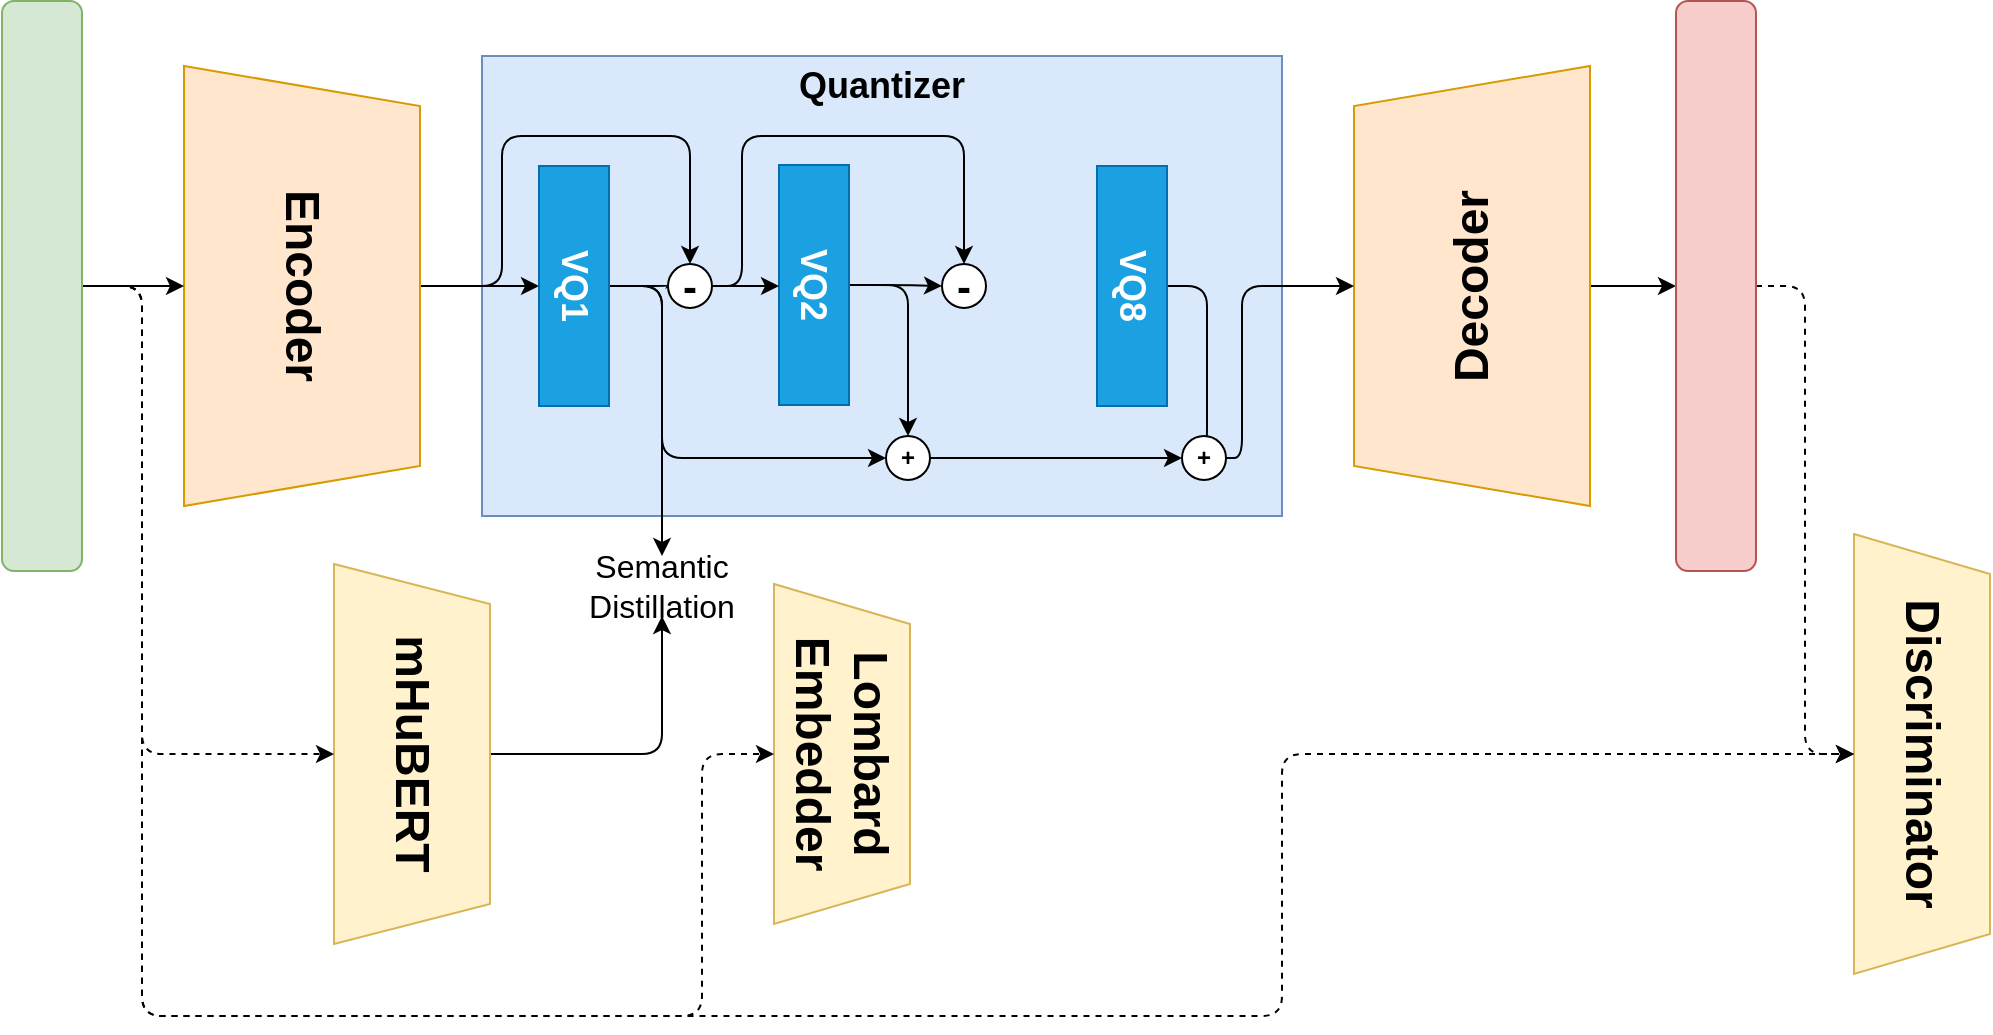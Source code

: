 <mxfile version="26.0.11">
  <diagram name="Page-1" id="NtRInAmk1aR9rPnv3w39">
    <mxGraphModel dx="2389" dy="833" grid="1" gridSize="10" guides="1" tooltips="1" connect="1" arrows="1" fold="1" page="1" pageScale="1" pageWidth="827" pageHeight="1169" math="0" shadow="0">
      <root>
        <mxCell id="0" />
        <mxCell id="1" parent="0" />
        <mxCell id="ek2Kx4IxuASS3qcadk8D-7" value="" style="rounded=0;whiteSpace=wrap;html=1;align=center;fillColor=#dae8fc;strokeColor=#6c8ebf;" vertex="1" parent="1">
          <mxGeometry x="190" y="470" width="400" height="230" as="geometry" />
        </mxCell>
        <mxCell id="ek2Kx4IxuASS3qcadk8D-18" style="edgeStyle=orthogonalEdgeStyle;rounded=1;orthogonalLoop=1;jettySize=auto;html=1;exitX=0.5;exitY=0;exitDx=0;exitDy=0;entryX=0.5;entryY=1;entryDx=0;entryDy=0;" edge="1" parent="1" source="ek2Kx4IxuASS3qcadk8D-6" target="ek2Kx4IxuASS3qcadk8D-12">
          <mxGeometry relative="1" as="geometry" />
        </mxCell>
        <mxCell id="ek2Kx4IxuASS3qcadk8D-62" style="edgeStyle=orthogonalEdgeStyle;rounded=1;orthogonalLoop=1;jettySize=auto;html=1;exitX=0.5;exitY=0;exitDx=0;exitDy=0;entryX=0.5;entryY=0;entryDx=0;entryDy=0;" edge="1" parent="1" source="ek2Kx4IxuASS3qcadk8D-6" target="ek2Kx4IxuASS3qcadk8D-34">
          <mxGeometry relative="1" as="geometry">
            <Array as="points">
              <mxPoint x="200" y="585" />
              <mxPoint x="200" y="510" />
              <mxPoint x="294" y="510" />
            </Array>
          </mxGeometry>
        </mxCell>
        <mxCell id="ek2Kx4IxuASS3qcadk8D-6" value="&lt;h1&gt;Encoder&lt;/h1&gt;" style="shape=trapezoid;perimeter=trapezoidPerimeter;whiteSpace=wrap;html=1;fixedSize=1;rotation=90;fillColor=#ffe6cc;strokeColor=#d79b00;" vertex="1" parent="1">
          <mxGeometry x="-10" y="526" width="220" height="118" as="geometry" />
        </mxCell>
        <mxCell id="ek2Kx4IxuASS3qcadk8D-41" style="edgeStyle=orthogonalEdgeStyle;rounded=1;orthogonalLoop=1;jettySize=auto;html=1;exitX=0.5;exitY=1;exitDx=0;exitDy=0;entryX=0;entryY=0.5;entryDx=0;entryDy=0;" edge="1" parent="1" source="ek2Kx4IxuASS3qcadk8D-8" target="ek2Kx4IxuASS3qcadk8D-23">
          <mxGeometry relative="1" as="geometry" />
        </mxCell>
        <mxCell id="ek2Kx4IxuASS3qcadk8D-8" value="&lt;h1&gt;Decoder&lt;/h1&gt;" style="shape=trapezoid;perimeter=trapezoidPerimeter;whiteSpace=wrap;html=1;fixedSize=1;rotation=-90;fillColor=#ffe6cc;strokeColor=#d79b00;" vertex="1" parent="1">
          <mxGeometry x="575" y="526" width="220" height="118" as="geometry" />
        </mxCell>
        <mxCell id="ek2Kx4IxuASS3qcadk8D-10" value="&lt;h1&gt;Discriminator&lt;/h1&gt;" style="shape=trapezoid;perimeter=trapezoidPerimeter;whiteSpace=wrap;html=1;fixedSize=1;rotation=90;fillColor=#fff2cc;strokeColor=#d6b656;" vertex="1" parent="1">
          <mxGeometry x="800" y="785" width="220" height="68" as="geometry" />
        </mxCell>
        <mxCell id="ek2Kx4IxuASS3qcadk8D-46" style="edgeStyle=orthogonalEdgeStyle;rounded=1;orthogonalLoop=1;jettySize=auto;html=1;exitX=0.5;exitY=0;exitDx=0;exitDy=0;entryX=0;entryY=0;entryDx=0;entryDy=0;" edge="1" parent="1" source="ek2Kx4IxuASS3qcadk8D-12" target="ek2Kx4IxuASS3qcadk8D-34">
          <mxGeometry relative="1" as="geometry" />
        </mxCell>
        <mxCell id="ek2Kx4IxuASS3qcadk8D-57" style="edgeStyle=orthogonalEdgeStyle;rounded=1;orthogonalLoop=1;jettySize=auto;html=1;exitX=0.5;exitY=0;exitDx=0;exitDy=0;entryX=0;entryY=0.5;entryDx=0;entryDy=0;" edge="1" parent="1" source="ek2Kx4IxuASS3qcadk8D-12" target="ek2Kx4IxuASS3qcadk8D-49">
          <mxGeometry relative="1" as="geometry">
            <Array as="points">
              <mxPoint x="280" y="585" />
              <mxPoint x="280" y="671" />
            </Array>
          </mxGeometry>
        </mxCell>
        <mxCell id="ek2Kx4IxuASS3qcadk8D-70" style="edgeStyle=orthogonalEdgeStyle;rounded=1;orthogonalLoop=1;jettySize=auto;html=1;exitX=0.5;exitY=0;exitDx=0;exitDy=0;" edge="1" parent="1" source="ek2Kx4IxuASS3qcadk8D-12" target="ek2Kx4IxuASS3qcadk8D-66">
          <mxGeometry relative="1" as="geometry" />
        </mxCell>
        <mxCell id="ek2Kx4IxuASS3qcadk8D-12" value="&lt;h2&gt;VQ1&lt;/h2&gt;" style="rounded=0;whiteSpace=wrap;html=1;rotation=90;fillColor=#1ba1e2;strokeColor=#006EAF;fontColor=#ffffff;" vertex="1" parent="1">
          <mxGeometry x="176" y="567.5" width="120" height="35" as="geometry" />
        </mxCell>
        <mxCell id="ek2Kx4IxuASS3qcadk8D-53" style="edgeStyle=orthogonalEdgeStyle;rounded=1;orthogonalLoop=1;jettySize=auto;html=1;exitX=0.5;exitY=0;exitDx=0;exitDy=0;entryX=0;entryY=0.5;entryDx=0;entryDy=0;" edge="1" parent="1" source="ek2Kx4IxuASS3qcadk8D-13" target="ek2Kx4IxuASS3qcadk8D-52">
          <mxGeometry relative="1" as="geometry" />
        </mxCell>
        <mxCell id="ek2Kx4IxuASS3qcadk8D-58" style="edgeStyle=orthogonalEdgeStyle;rounded=1;orthogonalLoop=1;jettySize=auto;html=1;exitX=0.5;exitY=0;exitDx=0;exitDy=0;entryX=0.5;entryY=0;entryDx=0;entryDy=0;" edge="1" parent="1" source="ek2Kx4IxuASS3qcadk8D-13" target="ek2Kx4IxuASS3qcadk8D-49">
          <mxGeometry relative="1" as="geometry">
            <Array as="points">
              <mxPoint x="403" y="585" />
            </Array>
          </mxGeometry>
        </mxCell>
        <mxCell id="ek2Kx4IxuASS3qcadk8D-13" value="&lt;h2&gt;VQ2&lt;/h2&gt;" style="rounded=0;whiteSpace=wrap;html=1;rotation=90;fillColor=#1ba1e2;fontColor=#ffffff;strokeColor=#006EAF;" vertex="1" parent="1">
          <mxGeometry x="296" y="567" width="120" height="35" as="geometry" />
        </mxCell>
        <mxCell id="ek2Kx4IxuASS3qcadk8D-60" style="edgeStyle=orthogonalEdgeStyle;rounded=1;orthogonalLoop=1;jettySize=auto;html=1;exitX=0.5;exitY=0;exitDx=0;exitDy=0;entryX=0.5;entryY=0;entryDx=0;entryDy=0;" edge="1" parent="1" source="ek2Kx4IxuASS3qcadk8D-14" target="ek2Kx4IxuASS3qcadk8D-59">
          <mxGeometry relative="1" as="geometry" />
        </mxCell>
        <mxCell id="ek2Kx4IxuASS3qcadk8D-14" value="&lt;h2&gt;VQ8&lt;/h2&gt;" style="rounded=0;whiteSpace=wrap;html=1;rotation=90;fillColor=#1ba1e2;fontColor=#ffffff;strokeColor=#006EAF;" vertex="1" parent="1">
          <mxGeometry x="455" y="567.5" width="120" height="35" as="geometry" />
        </mxCell>
        <mxCell id="ek2Kx4IxuASS3qcadk8D-67" style="edgeStyle=orthogonalEdgeStyle;rounded=1;orthogonalLoop=1;jettySize=auto;html=1;exitX=0.5;exitY=0;exitDx=0;exitDy=0;entryX=0.5;entryY=1;entryDx=0;entryDy=0;" edge="1" parent="1" source="ek2Kx4IxuASS3qcadk8D-15" target="ek2Kx4IxuASS3qcadk8D-66">
          <mxGeometry relative="1" as="geometry" />
        </mxCell>
        <mxCell id="ek2Kx4IxuASS3qcadk8D-15" value="&lt;h1&gt;mHuBERT&lt;/h1&gt;" style="shape=trapezoid;perimeter=trapezoidPerimeter;whiteSpace=wrap;html=1;fixedSize=1;rotation=90;fillColor=#fff2cc;strokeColor=#d6b656;" vertex="1" parent="1">
          <mxGeometry x="60" y="780" width="190" height="78" as="geometry" />
        </mxCell>
        <mxCell id="ek2Kx4IxuASS3qcadk8D-16" value="&lt;h1&gt;Lombard Embedder&lt;br&gt;&lt;/h1&gt;" style="shape=trapezoid;perimeter=trapezoidPerimeter;whiteSpace=wrap;html=1;fixedSize=1;rotation=90;fillColor=#fff2cc;strokeColor=#d6b656;" vertex="1" parent="1">
          <mxGeometry x="285" y="785" width="170" height="68" as="geometry" />
        </mxCell>
        <mxCell id="ek2Kx4IxuASS3qcadk8D-27" style="edgeStyle=orthogonalEdgeStyle;rounded=1;orthogonalLoop=1;jettySize=auto;html=1;exitX=1;exitY=0.5;exitDx=0;exitDy=0;entryX=0.5;entryY=1;entryDx=0;entryDy=0;" edge="1" parent="1" source="ek2Kx4IxuASS3qcadk8D-22" target="ek2Kx4IxuASS3qcadk8D-6">
          <mxGeometry relative="1" as="geometry" />
        </mxCell>
        <mxCell id="ek2Kx4IxuASS3qcadk8D-28" style="edgeStyle=orthogonalEdgeStyle;rounded=1;orthogonalLoop=1;jettySize=auto;html=1;exitX=1;exitY=0.5;exitDx=0;exitDy=0;entryX=0.5;entryY=1;entryDx=0;entryDy=0;dashed=1;" edge="1" parent="1" source="ek2Kx4IxuASS3qcadk8D-22" target="ek2Kx4IxuASS3qcadk8D-15">
          <mxGeometry relative="1" as="geometry">
            <Array as="points">
              <mxPoint x="20" y="585" />
              <mxPoint x="20" y="819" />
            </Array>
          </mxGeometry>
        </mxCell>
        <mxCell id="ek2Kx4IxuASS3qcadk8D-29" style="edgeStyle=orthogonalEdgeStyle;rounded=1;orthogonalLoop=1;jettySize=auto;html=1;exitX=1;exitY=0.5;exitDx=0;exitDy=0;entryX=0.5;entryY=1;entryDx=0;entryDy=0;dashed=1;" edge="1" parent="1" source="ek2Kx4IxuASS3qcadk8D-22" target="ek2Kx4IxuASS3qcadk8D-16">
          <mxGeometry relative="1" as="geometry">
            <Array as="points">
              <mxPoint x="20" y="585" />
              <mxPoint x="20" y="950" />
              <mxPoint x="300" y="950" />
              <mxPoint x="300" y="819" />
            </Array>
          </mxGeometry>
        </mxCell>
        <mxCell id="ek2Kx4IxuASS3qcadk8D-43" style="edgeStyle=orthogonalEdgeStyle;rounded=1;orthogonalLoop=1;jettySize=auto;html=1;exitX=1;exitY=0.5;exitDx=0;exitDy=0;entryX=0.5;entryY=1;entryDx=0;entryDy=0;dashed=1;" edge="1" parent="1" source="ek2Kx4IxuASS3qcadk8D-22" target="ek2Kx4IxuASS3qcadk8D-10">
          <mxGeometry relative="1" as="geometry">
            <Array as="points">
              <mxPoint x="20" y="585" />
              <mxPoint x="20" y="950" />
              <mxPoint x="590" y="950" />
              <mxPoint x="590" y="819" />
            </Array>
          </mxGeometry>
        </mxCell>
        <mxCell id="ek2Kx4IxuASS3qcadk8D-22" value="" style="rounded=1;whiteSpace=wrap;html=1;fillColor=#d5e8d4;strokeColor=#82b366;" vertex="1" parent="1">
          <mxGeometry x="-50" y="442.5" width="40" height="285" as="geometry" />
        </mxCell>
        <mxCell id="ek2Kx4IxuASS3qcadk8D-42" style="edgeStyle=orthogonalEdgeStyle;rounded=1;orthogonalLoop=1;jettySize=auto;html=1;exitX=1;exitY=0.5;exitDx=0;exitDy=0;entryX=0.5;entryY=1;entryDx=0;entryDy=0;dashed=1;" edge="1" parent="1" source="ek2Kx4IxuASS3qcadk8D-23" target="ek2Kx4IxuASS3qcadk8D-10">
          <mxGeometry relative="1" as="geometry" />
        </mxCell>
        <mxCell id="ek2Kx4IxuASS3qcadk8D-23" value="" style="rounded=1;whiteSpace=wrap;html=1;fillColor=#f8cecc;strokeColor=#b85450;" vertex="1" parent="1">
          <mxGeometry x="787" y="442.5" width="40" height="285" as="geometry" />
        </mxCell>
        <mxCell id="ek2Kx4IxuASS3qcadk8D-47" style="edgeStyle=orthogonalEdgeStyle;rounded=1;orthogonalLoop=1;jettySize=auto;html=1;exitX=1;exitY=0.5;exitDx=0;exitDy=0;entryX=0.5;entryY=1;entryDx=0;entryDy=0;" edge="1" parent="1" source="ek2Kx4IxuASS3qcadk8D-34" target="ek2Kx4IxuASS3qcadk8D-13">
          <mxGeometry relative="1" as="geometry" />
        </mxCell>
        <mxCell id="ek2Kx4IxuASS3qcadk8D-63" style="edgeStyle=orthogonalEdgeStyle;rounded=1;orthogonalLoop=1;jettySize=auto;html=1;exitX=1;exitY=0.5;exitDx=0;exitDy=0;entryX=0.5;entryY=0;entryDx=0;entryDy=0;" edge="1" parent="1" source="ek2Kx4IxuASS3qcadk8D-34" target="ek2Kx4IxuASS3qcadk8D-52">
          <mxGeometry relative="1" as="geometry">
            <Array as="points">
              <mxPoint x="320" y="585" />
              <mxPoint x="320" y="510" />
              <mxPoint x="431" y="510" />
            </Array>
          </mxGeometry>
        </mxCell>
        <mxCell id="ek2Kx4IxuASS3qcadk8D-34" value="&lt;b&gt;&lt;font style=&quot;font-size: 21px;&quot;&gt;-&lt;/font&gt;&lt;/b&gt;" style="ellipse;whiteSpace=wrap;html=1;aspect=fixed;rounded=1;align=center;" vertex="1" parent="1">
          <mxGeometry x="283" y="574" width="22" height="22" as="geometry" />
        </mxCell>
        <mxCell id="ek2Kx4IxuASS3qcadk8D-39" value="&lt;b&gt;&lt;font style=&quot;font-size: 18px;&quot;&gt;Quantizer&lt;/font&gt;&lt;/b&gt;" style="text;html=1;align=center;verticalAlign=middle;whiteSpace=wrap;rounded=0;" vertex="1" parent="1">
          <mxGeometry x="325" y="470" width="130" height="30" as="geometry" />
        </mxCell>
        <mxCell id="ek2Kx4IxuASS3qcadk8D-61" style="edgeStyle=orthogonalEdgeStyle;rounded=1;orthogonalLoop=1;jettySize=auto;html=1;exitX=1;exitY=0.5;exitDx=0;exitDy=0;entryX=0;entryY=0.5;entryDx=0;entryDy=0;" edge="1" parent="1" source="ek2Kx4IxuASS3qcadk8D-49" target="ek2Kx4IxuASS3qcadk8D-59">
          <mxGeometry relative="1" as="geometry" />
        </mxCell>
        <mxCell id="ek2Kx4IxuASS3qcadk8D-49" value="&lt;b&gt;+&lt;/b&gt;" style="ellipse;whiteSpace=wrap;html=1;aspect=fixed;rounded=1;align=center;" vertex="1" parent="1">
          <mxGeometry x="392" y="660" width="22" height="22" as="geometry" />
        </mxCell>
        <mxCell id="ek2Kx4IxuASS3qcadk8D-52" value="&lt;b&gt;&lt;font style=&quot;font-size: 21px;&quot;&gt;-&lt;/font&gt;&lt;/b&gt;" style="ellipse;whiteSpace=wrap;html=1;aspect=fixed;rounded=1;align=center;" vertex="1" parent="1">
          <mxGeometry x="420" y="574" width="22" height="22" as="geometry" />
        </mxCell>
        <mxCell id="ek2Kx4IxuASS3qcadk8D-65" style="edgeStyle=orthogonalEdgeStyle;rounded=1;orthogonalLoop=1;jettySize=auto;html=1;exitX=1;exitY=0.5;exitDx=0;exitDy=0;curved=0;" edge="1" parent="1" source="ek2Kx4IxuASS3qcadk8D-59" target="ek2Kx4IxuASS3qcadk8D-8">
          <mxGeometry relative="1" as="geometry">
            <Array as="points">
              <mxPoint x="570" y="671" />
              <mxPoint x="570" y="585" />
            </Array>
          </mxGeometry>
        </mxCell>
        <mxCell id="ek2Kx4IxuASS3qcadk8D-59" value="&lt;b&gt;+&lt;/b&gt;" style="ellipse;whiteSpace=wrap;html=1;aspect=fixed;rounded=1;align=center;" vertex="1" parent="1">
          <mxGeometry x="540" y="660" width="22" height="22" as="geometry" />
        </mxCell>
        <mxCell id="ek2Kx4IxuASS3qcadk8D-66" value="&lt;div&gt;&lt;font style=&quot;font-size: 16px;&quot;&gt;Semantic&lt;/font&gt;&lt;/div&gt;&lt;div&gt;&lt;font style=&quot;font-size: 16px;&quot;&gt;&lt;font&gt;Distillation&lt;/font&gt;&lt;font&gt;&lt;br&gt;&lt;/font&gt;&lt;/font&gt;&lt;/div&gt;" style="text;html=1;align=center;verticalAlign=middle;whiteSpace=wrap;rounded=0;" vertex="1" parent="1">
          <mxGeometry x="237" y="720" width="86" height="30" as="geometry" />
        </mxCell>
      </root>
    </mxGraphModel>
  </diagram>
</mxfile>
